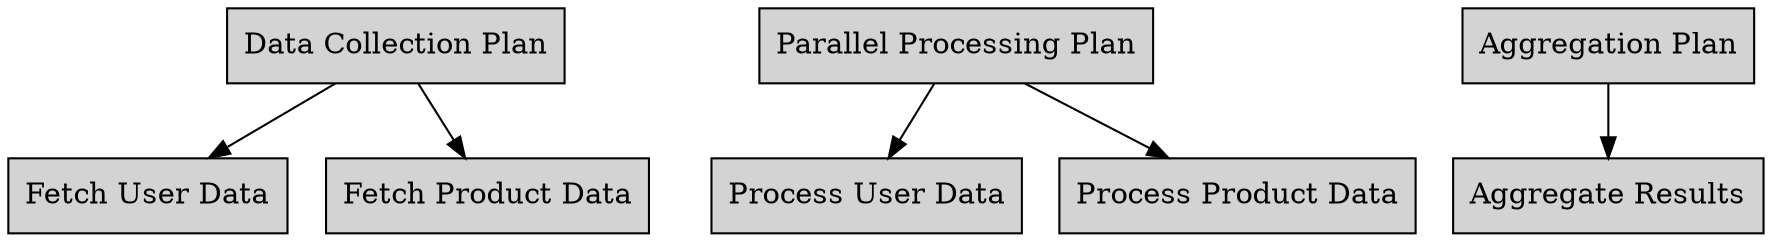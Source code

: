 digraph ParallelTasksGraph {
    // Graph attributes
    rankdir=TB;
    node [shape=box, style=filled];
    
    // Plan nodes
    plan_data_collection [label="Data Collection Plan", type="plan"];
    plan_parallel_processing [label="Parallel Processing Plan", type="plan"];
    plan_aggregation [label="Aggregation Plan", type="plan"];
    
    // Task nodes
    task_fetch_user_data [label="Fetch User Data", type="task"];
    task_fetch_product_data [label="Fetch Product Data", type="task"];
    task_process_user_data [label="Process User Data", type="task"];
    task_process_product_data [label="Process Product Data", type="task"];
    task_aggregate_results [label="Aggregate Results", type="task"];
    
    // Edges
    plan_data_collection -> task_fetch_user_data;
    plan_data_collection -> task_fetch_product_data;
    plan_parallel_processing -> task_process_user_data;
    plan_parallel_processing -> task_process_product_data;
    plan_aggregation -> task_aggregate_results;
} 